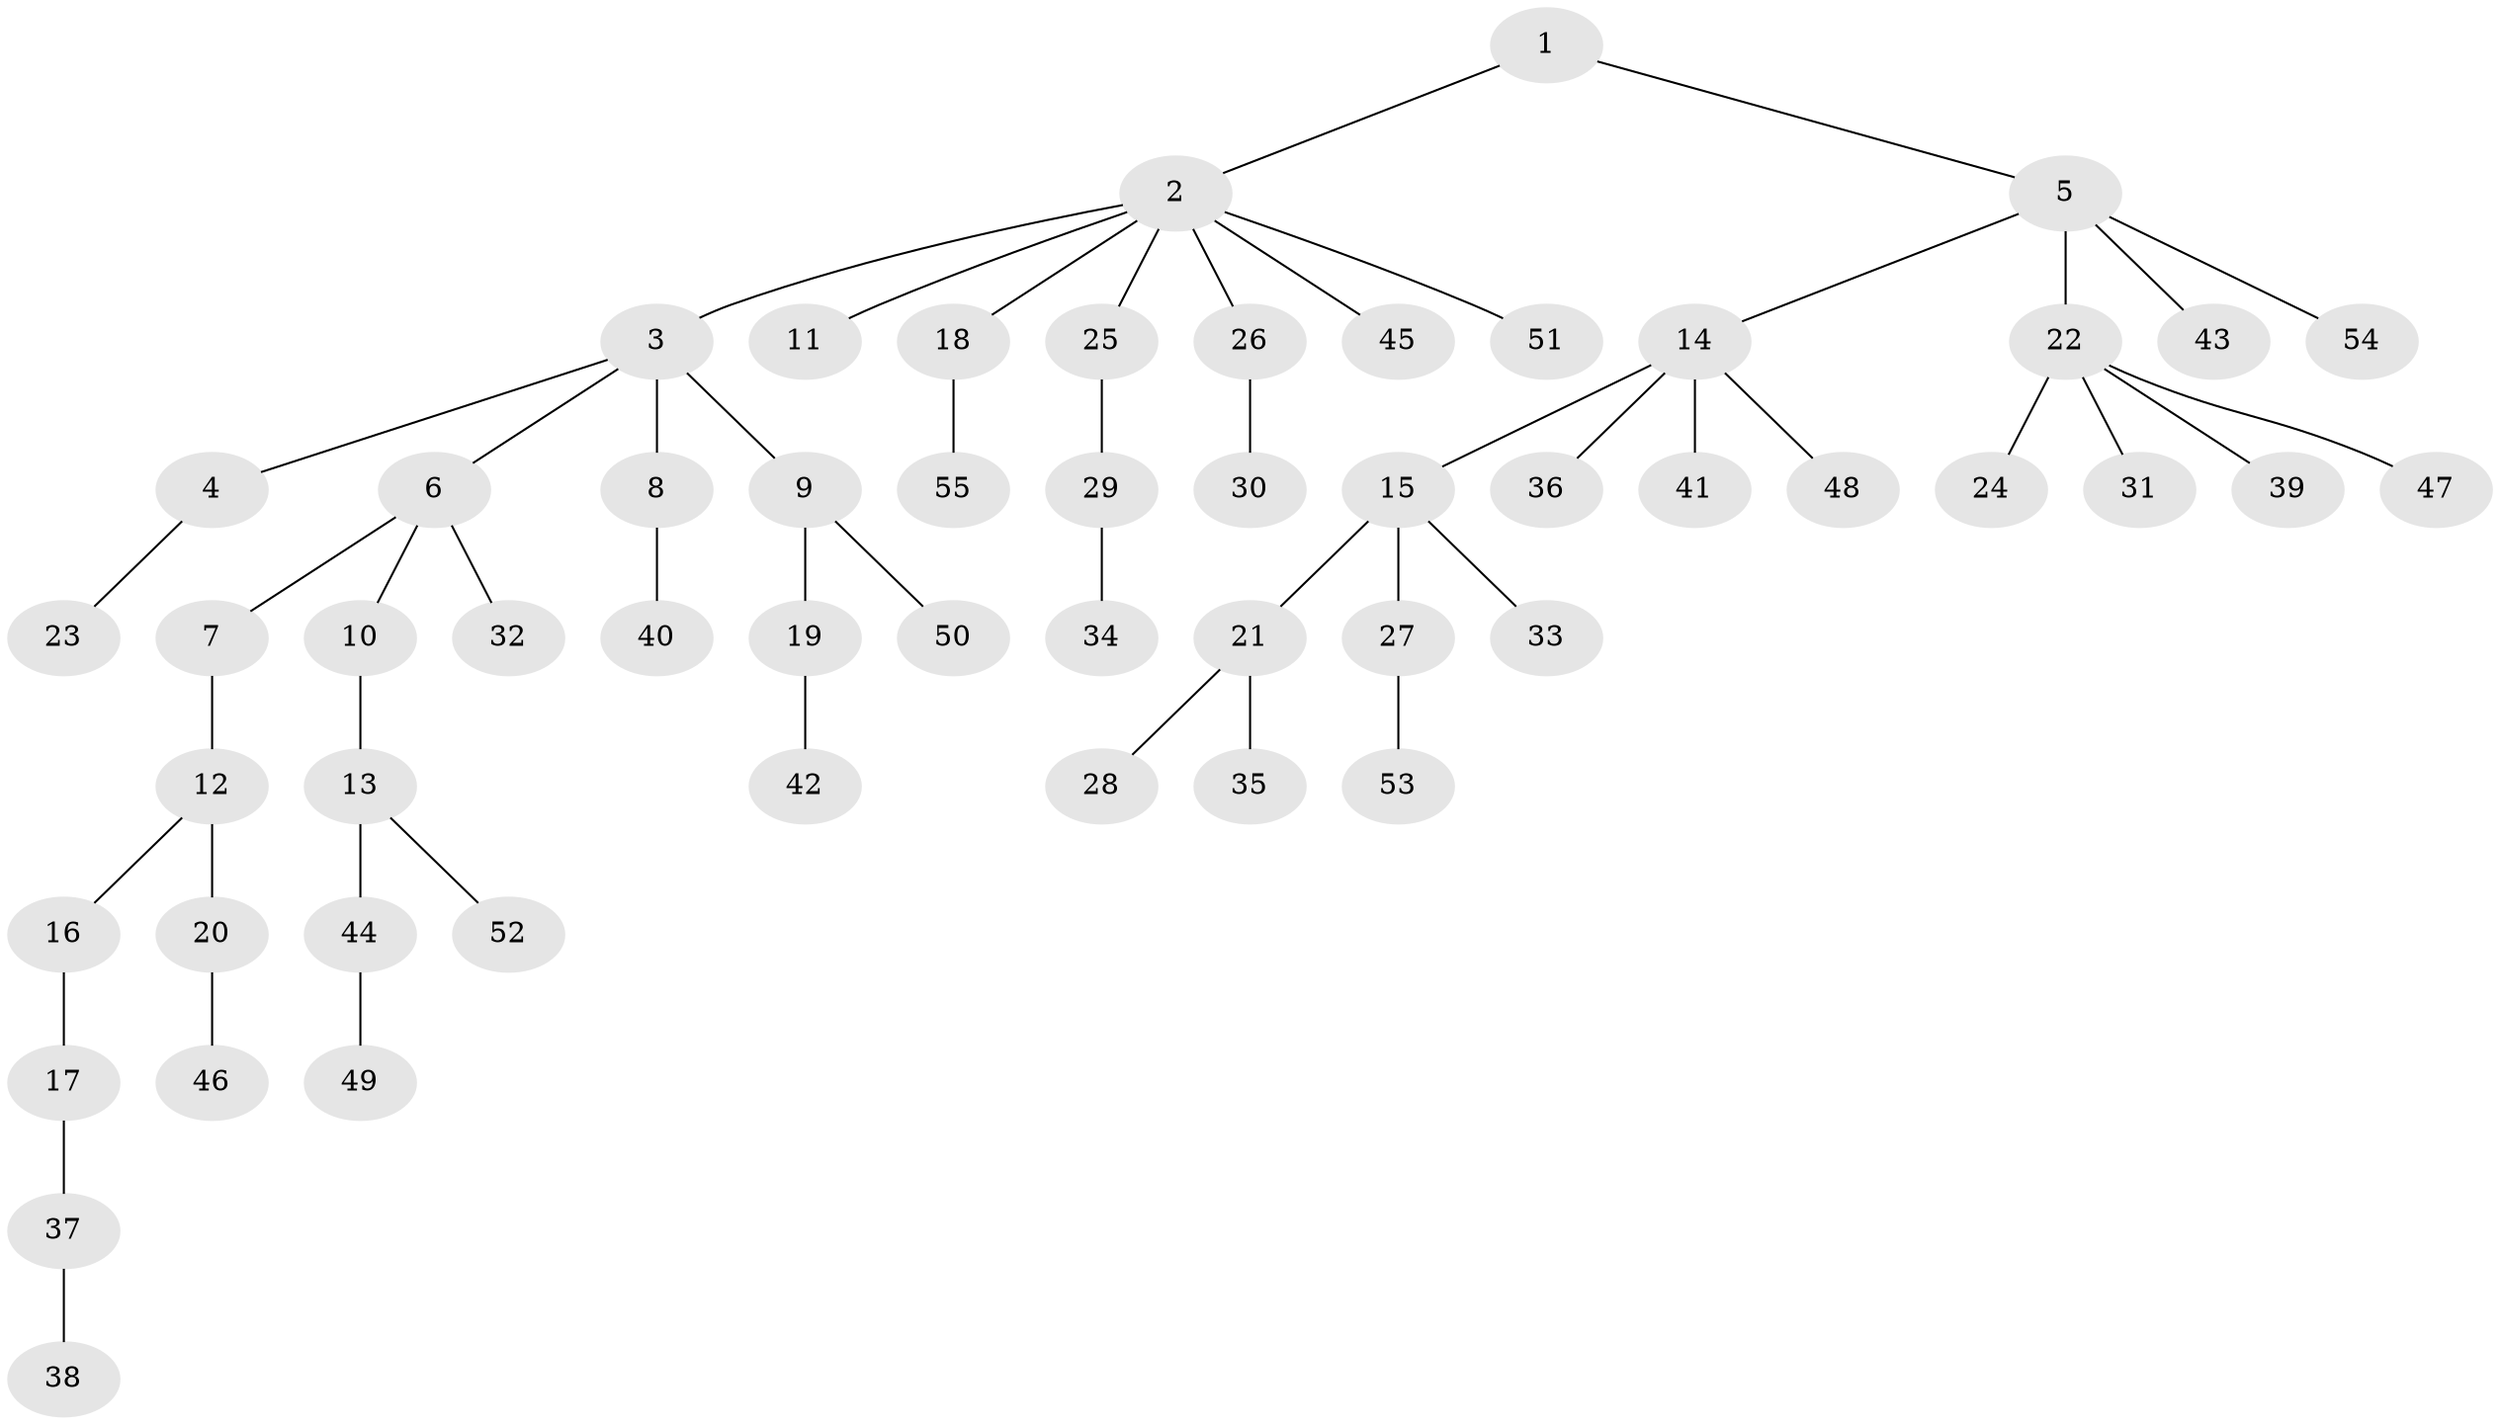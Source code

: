 // coarse degree distribution, {2: 0.13157894736842105, 7: 0.02631578947368421, 5: 0.02631578947368421, 4: 0.13157894736842105, 1: 0.6052631578947368, 3: 0.07894736842105263}
// Generated by graph-tools (version 1.1) at 2025/42/03/06/25 10:42:05]
// undirected, 55 vertices, 54 edges
graph export_dot {
graph [start="1"]
  node [color=gray90,style=filled];
  1;
  2;
  3;
  4;
  5;
  6;
  7;
  8;
  9;
  10;
  11;
  12;
  13;
  14;
  15;
  16;
  17;
  18;
  19;
  20;
  21;
  22;
  23;
  24;
  25;
  26;
  27;
  28;
  29;
  30;
  31;
  32;
  33;
  34;
  35;
  36;
  37;
  38;
  39;
  40;
  41;
  42;
  43;
  44;
  45;
  46;
  47;
  48;
  49;
  50;
  51;
  52;
  53;
  54;
  55;
  1 -- 2;
  1 -- 5;
  2 -- 3;
  2 -- 11;
  2 -- 18;
  2 -- 25;
  2 -- 26;
  2 -- 45;
  2 -- 51;
  3 -- 4;
  3 -- 6;
  3 -- 8;
  3 -- 9;
  4 -- 23;
  5 -- 14;
  5 -- 22;
  5 -- 43;
  5 -- 54;
  6 -- 7;
  6 -- 10;
  6 -- 32;
  7 -- 12;
  8 -- 40;
  9 -- 19;
  9 -- 50;
  10 -- 13;
  12 -- 16;
  12 -- 20;
  13 -- 44;
  13 -- 52;
  14 -- 15;
  14 -- 36;
  14 -- 41;
  14 -- 48;
  15 -- 21;
  15 -- 27;
  15 -- 33;
  16 -- 17;
  17 -- 37;
  18 -- 55;
  19 -- 42;
  20 -- 46;
  21 -- 28;
  21 -- 35;
  22 -- 24;
  22 -- 31;
  22 -- 39;
  22 -- 47;
  25 -- 29;
  26 -- 30;
  27 -- 53;
  29 -- 34;
  37 -- 38;
  44 -- 49;
}

